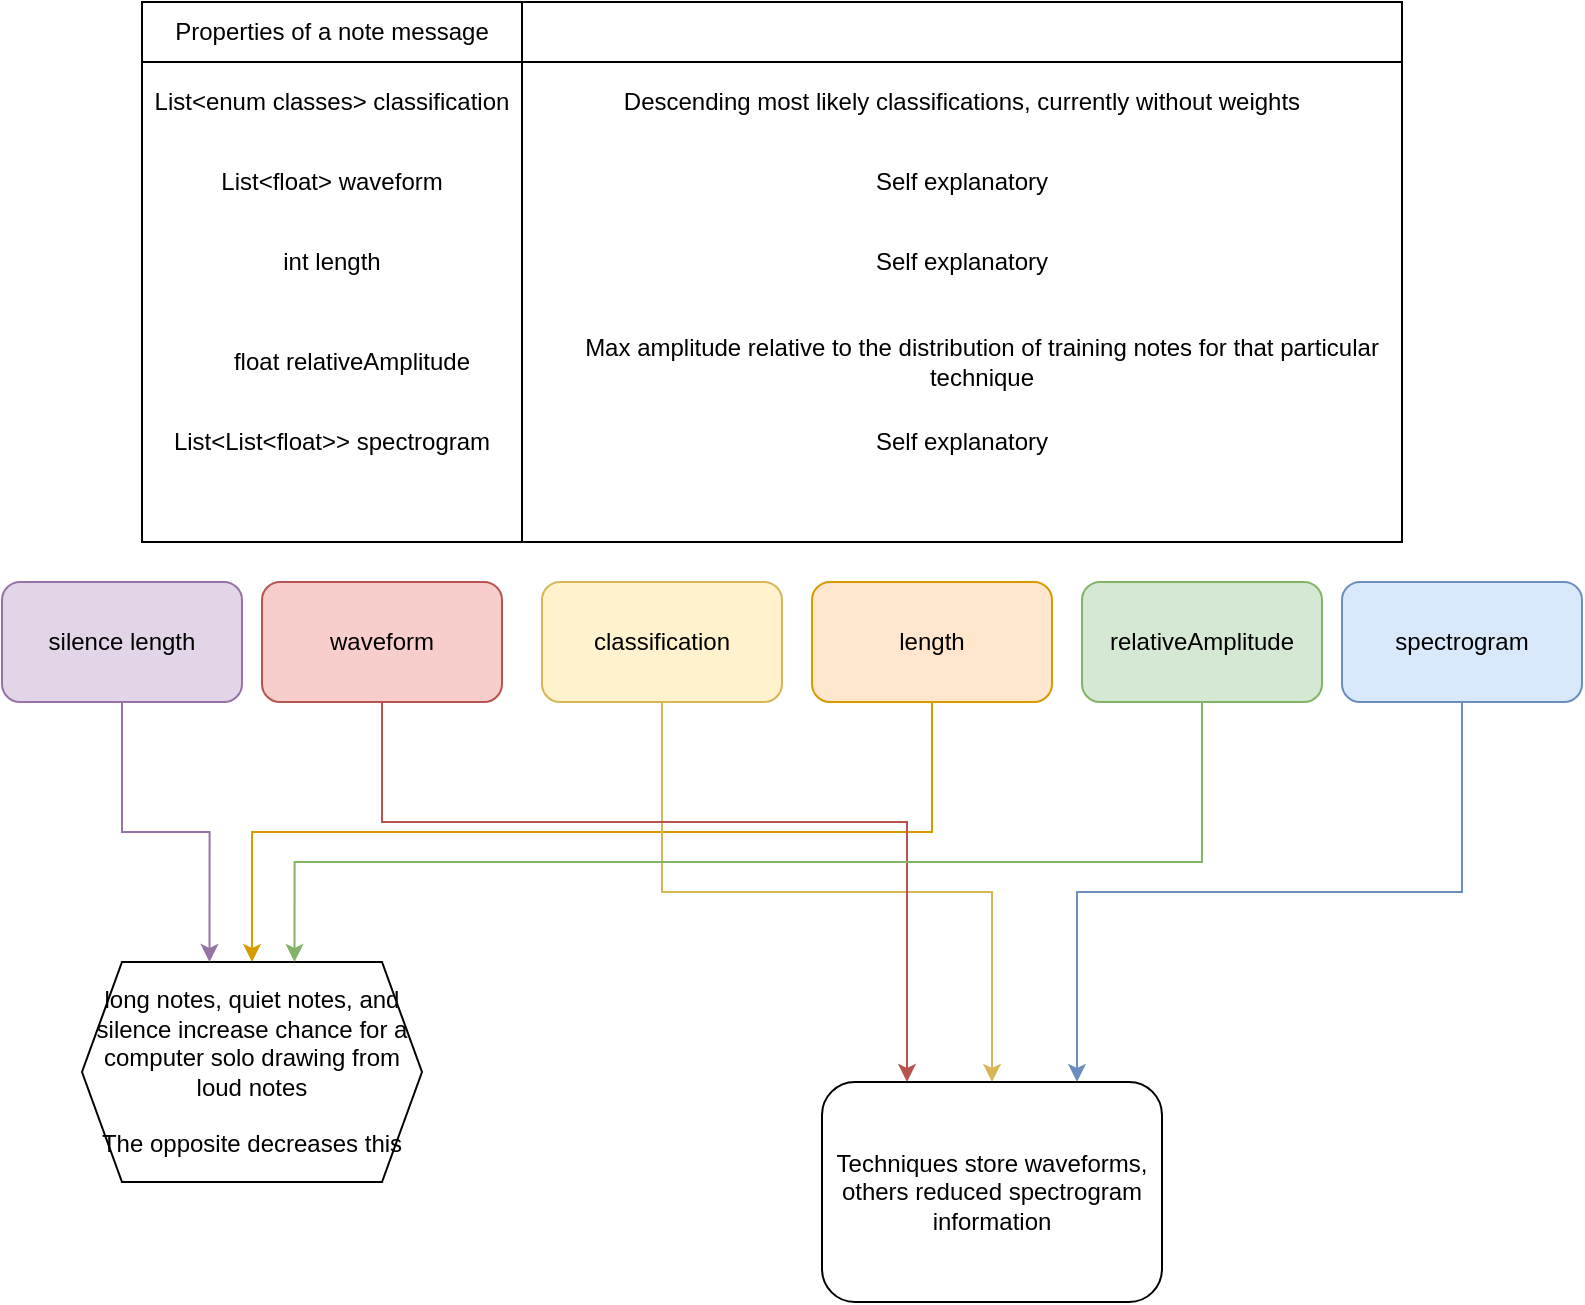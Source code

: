 <mxfile version="15.2.9" type="github">
  <diagram id="BDGeRAOKJIfFWt-nfXFW" name="Page-1">
    <mxGraphModel dx="870" dy="626" grid="1" gridSize="10" guides="1" tooltips="1" connect="1" arrows="1" fold="1" page="1" pageScale="1" pageWidth="850" pageHeight="1100" math="0" shadow="0">
      <root>
        <mxCell id="0" />
        <mxCell id="1" parent="0" />
        <mxCell id="klXC1tTgGsR_19Xfir9O-11" value="&lt;span style=&quot;color: rgba(0 , 0 , 0 , 0) ; font-family: monospace ; font-size: 0px&quot;&gt;%3CmxGraphModel%3E%3Croot%3E%3CmxCell%20id%3D%220%22%2F%3E%3CmxCell%20id%3D%221%22%20parent%3D%220%22%2F%3E%3CmxCell%20id%3D%222%22%20value%3D%22List%26lt%3Benum%20classes%26gt%3B%20classification%22%20style%3D%22text%3BstrokeColor%3Dnone%3BfillColor%3Dnone%3Balign%3Dleft%3BverticalAlign%3Dtop%3BspacingLeft%3D4%3BspacingRight%3D4%3Boverflow%3Dhidden%3Brotatable%3D0%3Bpoints%3D%5B%5B0%2C0.5%5D%2C%5B1%2C0.5%5D%5D%3BportConstraint%3Deastwest%3B%22%20vertex%3D%221%22%20parent%3D%221%22%3E%3CmxGeometry%20x%3D%22130%22%20y%3D%22106%22%20width%3D%22470%22%20height%3D%2226%22%20as%3D%22geometry%22%2F%3E%3C%2FmxCell%3E%3C%2Froot%3E%3C%2FmxGraphModel%3E&lt;/span&gt;" style="shape=internalStorage;whiteSpace=wrap;html=1;backgroundOutline=1;dx=190;dy=30;" vertex="1" parent="1">
          <mxGeometry x="100" y="50" width="630" height="270" as="geometry" />
        </mxCell>
        <mxCell id="klXC1tTgGsR_19Xfir9O-13" value="&lt;span style=&quot;text-align: left&quot;&gt;List&amp;lt;float&amp;gt; waveform&lt;/span&gt;" style="text;html=1;strokeColor=none;fillColor=none;align=center;verticalAlign=middle;whiteSpace=wrap;rounded=0;" vertex="1" parent="1">
          <mxGeometry x="100" y="120" width="190" height="40" as="geometry" />
        </mxCell>
        <mxCell id="klXC1tTgGsR_19Xfir9O-14" value="Properties of a note message" style="text;html=1;strokeColor=none;fillColor=none;align=center;verticalAlign=middle;whiteSpace=wrap;rounded=0;" vertex="1" parent="1">
          <mxGeometry x="100" y="50" width="190" height="30" as="geometry" />
        </mxCell>
        <mxCell id="klXC1tTgGsR_19Xfir9O-15" value="&lt;span style=&quot;text-align: left&quot;&gt;List&amp;lt;enum classes&amp;gt; classification&lt;/span&gt;" style="text;html=1;strokeColor=none;fillColor=none;align=center;verticalAlign=middle;whiteSpace=wrap;rounded=0;" vertex="1" parent="1">
          <mxGeometry x="100" y="80" width="190" height="40" as="geometry" />
        </mxCell>
        <mxCell id="klXC1tTgGsR_19Xfir9O-16" value="&lt;span style=&quot;text-align: left&quot;&gt;int length&lt;/span&gt;" style="text;html=1;strokeColor=none;fillColor=none;align=center;verticalAlign=middle;whiteSpace=wrap;rounded=0;" vertex="1" parent="1">
          <mxGeometry x="100" y="160" width="190" height="40" as="geometry" />
        </mxCell>
        <mxCell id="klXC1tTgGsR_19Xfir9O-17" value="&lt;span style=&quot;text-align: left&quot;&gt;List&amp;lt;List&amp;lt;float&amp;gt;&amp;gt; spectrogram&lt;/span&gt;" style="text;html=1;strokeColor=none;fillColor=none;align=center;verticalAlign=middle;whiteSpace=wrap;rounded=0;" vertex="1" parent="1">
          <mxGeometry x="100" y="250" width="190" height="40" as="geometry" />
        </mxCell>
        <mxCell id="klXC1tTgGsR_19Xfir9O-18" value="Descending most likely classifications, currently without weights" style="text;html=1;strokeColor=none;fillColor=none;align=center;verticalAlign=middle;whiteSpace=wrap;rounded=0;" vertex="1" parent="1">
          <mxGeometry x="290" y="80" width="440" height="40" as="geometry" />
        </mxCell>
        <mxCell id="klXC1tTgGsR_19Xfir9O-19" value="Self explanatory" style="text;html=1;strokeColor=none;fillColor=none;align=center;verticalAlign=middle;whiteSpace=wrap;rounded=0;" vertex="1" parent="1">
          <mxGeometry x="290" y="120" width="440" height="40" as="geometry" />
        </mxCell>
        <mxCell id="klXC1tTgGsR_19Xfir9O-20" value="Self explanatory" style="text;html=1;strokeColor=none;fillColor=none;align=center;verticalAlign=middle;whiteSpace=wrap;rounded=0;" vertex="1" parent="1">
          <mxGeometry x="290" y="160" width="440" height="40" as="geometry" />
        </mxCell>
        <mxCell id="klXC1tTgGsR_19Xfir9O-21" value="Self explanatory" style="text;html=1;strokeColor=none;fillColor=none;align=center;verticalAlign=middle;whiteSpace=wrap;rounded=0;" vertex="1" parent="1">
          <mxGeometry x="290" y="250" width="440" height="40" as="geometry" />
        </mxCell>
        <mxCell id="klXC1tTgGsR_19Xfir9O-39" style="edgeStyle=orthogonalEdgeStyle;rounded=0;orthogonalLoop=1;jettySize=auto;html=1;exitX=0.5;exitY=1;exitDx=0;exitDy=0;fillColor=#ffe6cc;strokeColor=#d79b00;" edge="1" parent="1" source="klXC1tTgGsR_19Xfir9O-22" target="klXC1tTgGsR_19Xfir9O-24">
          <mxGeometry relative="1" as="geometry" />
        </mxCell>
        <mxCell id="klXC1tTgGsR_19Xfir9O-22" value="length" style="rounded=1;whiteSpace=wrap;html=1;fillColor=#ffe6cc;strokeColor=#d79b00;" vertex="1" parent="1">
          <mxGeometry x="435" y="340" width="120" height="60" as="geometry" />
        </mxCell>
        <mxCell id="klXC1tTgGsR_19Xfir9O-35" style="edgeStyle=orthogonalEdgeStyle;rounded=0;orthogonalLoop=1;jettySize=auto;html=1;exitX=0.5;exitY=1;exitDx=0;exitDy=0;entryX=0.75;entryY=0;entryDx=0;entryDy=0;fillColor=#dae8fc;strokeColor=#6c8ebf;" edge="1" parent="1" source="klXC1tTgGsR_19Xfir9O-23" target="klXC1tTgGsR_19Xfir9O-33">
          <mxGeometry relative="1" as="geometry" />
        </mxCell>
        <mxCell id="klXC1tTgGsR_19Xfir9O-23" value="spectrogram" style="rounded=1;whiteSpace=wrap;html=1;fillColor=#dae8fc;strokeColor=#6c8ebf;" vertex="1" parent="1">
          <mxGeometry x="700" y="340" width="120" height="60" as="geometry" />
        </mxCell>
        <mxCell id="klXC1tTgGsR_19Xfir9O-24" value="long notes, quiet notes, and silence increase chance for a computer solo drawing from loud notes&lt;br&gt;&lt;br&gt;The opposite decreases this" style="shape=hexagon;perimeter=hexagonPerimeter2;whiteSpace=wrap;html=1;fixedSize=1;" vertex="1" parent="1">
          <mxGeometry x="70" y="530" width="170" height="110" as="geometry" />
        </mxCell>
        <mxCell id="klXC1tTgGsR_19Xfir9O-25" value="&lt;span style=&quot;text-align: left&quot;&gt;float relativeAmplitude&lt;/span&gt;" style="text;html=1;strokeColor=none;fillColor=none;align=center;verticalAlign=middle;whiteSpace=wrap;rounded=0;" vertex="1" parent="1">
          <mxGeometry x="110" y="210" width="190" height="40" as="geometry" />
        </mxCell>
        <mxCell id="klXC1tTgGsR_19Xfir9O-26" value="Max amplitude relative to the distribution of training notes for that particular technique" style="text;html=1;strokeColor=none;fillColor=none;align=center;verticalAlign=middle;whiteSpace=wrap;rounded=0;" vertex="1" parent="1">
          <mxGeometry x="300" y="210" width="440" height="40" as="geometry" />
        </mxCell>
        <mxCell id="klXC1tTgGsR_19Xfir9O-38" style="edgeStyle=orthogonalEdgeStyle;rounded=0;orthogonalLoop=1;jettySize=auto;html=1;exitX=0.5;exitY=1;exitDx=0;exitDy=0;entryX=0.375;entryY=0;entryDx=0;entryDy=0;fillColor=#e1d5e7;strokeColor=#9673a6;" edge="1" parent="1" source="klXC1tTgGsR_19Xfir9O-27" target="klXC1tTgGsR_19Xfir9O-24">
          <mxGeometry relative="1" as="geometry" />
        </mxCell>
        <mxCell id="klXC1tTgGsR_19Xfir9O-27" value="silence length" style="rounded=1;whiteSpace=wrap;html=1;fillColor=#e1d5e7;strokeColor=#9673a6;" vertex="1" parent="1">
          <mxGeometry x="30" y="340" width="120" height="60" as="geometry" />
        </mxCell>
        <mxCell id="klXC1tTgGsR_19Xfir9O-36" style="edgeStyle=orthogonalEdgeStyle;rounded=0;orthogonalLoop=1;jettySize=auto;html=1;exitX=0.5;exitY=1;exitDx=0;exitDy=0;entryX=0.5;entryY=0;entryDx=0;entryDy=0;fillColor=#fff2cc;strokeColor=#d6b656;" edge="1" parent="1" source="klXC1tTgGsR_19Xfir9O-28" target="klXC1tTgGsR_19Xfir9O-33">
          <mxGeometry relative="1" as="geometry">
            <mxPoint x="520" y="495" as="targetPoint" />
          </mxGeometry>
        </mxCell>
        <mxCell id="klXC1tTgGsR_19Xfir9O-28" value="classification" style="rounded=1;whiteSpace=wrap;html=1;fillColor=#fff2cc;strokeColor=#d6b656;" vertex="1" parent="1">
          <mxGeometry x="300" y="340" width="120" height="60" as="geometry" />
        </mxCell>
        <mxCell id="klXC1tTgGsR_19Xfir9O-37" style="edgeStyle=orthogonalEdgeStyle;rounded=0;orthogonalLoop=1;jettySize=auto;html=1;exitX=0.5;exitY=1;exitDx=0;exitDy=0;entryX=0.25;entryY=0;entryDx=0;entryDy=0;fillColor=#f8cecc;strokeColor=#b85450;" edge="1" parent="1" source="klXC1tTgGsR_19Xfir9O-32" target="klXC1tTgGsR_19Xfir9O-33">
          <mxGeometry relative="1" as="geometry">
            <Array as="points">
              <mxPoint x="220" y="460" />
              <mxPoint x="482" y="460" />
            </Array>
          </mxGeometry>
        </mxCell>
        <mxCell id="klXC1tTgGsR_19Xfir9O-32" value="waveform" style="rounded=1;whiteSpace=wrap;html=1;fillColor=#f8cecc;strokeColor=#b85450;" vertex="1" parent="1">
          <mxGeometry x="160" y="340" width="120" height="60" as="geometry" />
        </mxCell>
        <mxCell id="klXC1tTgGsR_19Xfir9O-33" value="Techniques store waveforms, others reduced spectrogram information" style="rounded=1;whiteSpace=wrap;html=1;" vertex="1" parent="1">
          <mxGeometry x="440" y="590" width="170" height="110" as="geometry" />
        </mxCell>
        <mxCell id="klXC1tTgGsR_19Xfir9O-40" style="edgeStyle=orthogonalEdgeStyle;rounded=0;orthogonalLoop=1;jettySize=auto;html=1;exitX=0.5;exitY=1;exitDx=0;exitDy=0;entryX=0.625;entryY=0;entryDx=0;entryDy=0;fillColor=#d5e8d4;strokeColor=#82b366;" edge="1" parent="1" source="klXC1tTgGsR_19Xfir9O-34" target="klXC1tTgGsR_19Xfir9O-24">
          <mxGeometry relative="1" as="geometry">
            <Array as="points">
              <mxPoint x="630" y="480" />
              <mxPoint x="176" y="480" />
            </Array>
          </mxGeometry>
        </mxCell>
        <mxCell id="klXC1tTgGsR_19Xfir9O-34" value="relativeAmplitude" style="rounded=1;whiteSpace=wrap;html=1;fillColor=#d5e8d4;strokeColor=#82b366;" vertex="1" parent="1">
          <mxGeometry x="570" y="340" width="120" height="60" as="geometry" />
        </mxCell>
      </root>
    </mxGraphModel>
  </diagram>
</mxfile>
